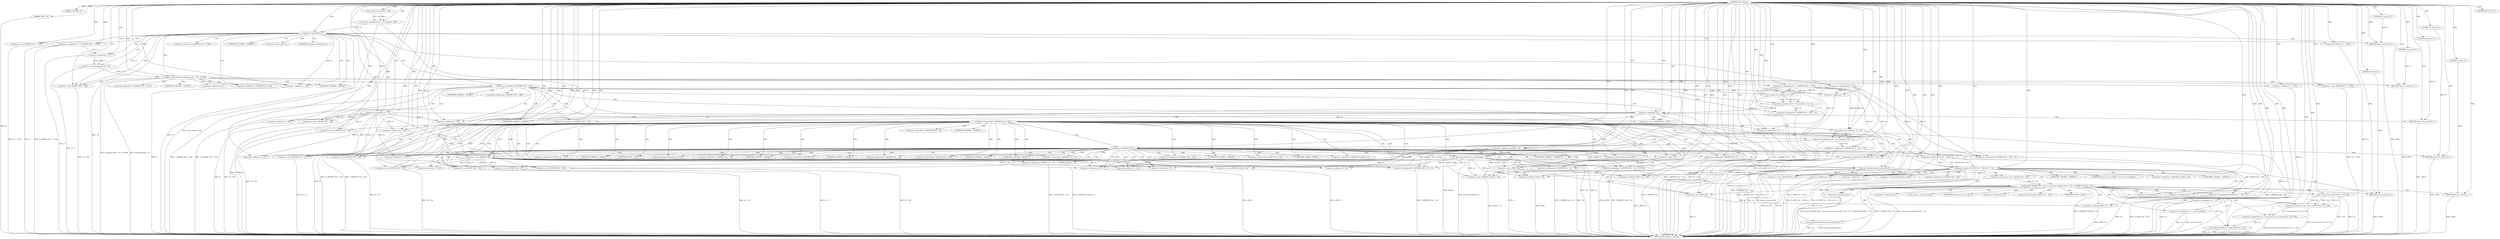 digraph tftp_connect {  
"1000111" [label = "(METHOD,tftp_connect)" ]
"1000379" [label = "(METHOD_RETURN,int __fastcall)" ]
"1000112" [label = "(PARAM,_DWORD *a1)" ]
"1000113" [label = "(PARAM,_BYTE *a2)" ]
"1000125" [label = "(<operator>.assignment,v4 = Curl_ccalloc(1, 336))" ]
"1000127" [label = "(Curl_ccalloc,Curl_ccalloc(1, 336))" ]
"1000130" [label = "(<operator>.assignment,a1[188] = v4)" ]
"1000136" [label = "(<operator>.logicalNot,!v4)" ]
"1000138" [label = "(RETURN,return 27;,return 27;)" ]
"1000139" [label = "(LITERAL,27,return 27;)" ]
"1000140" [label = "(<operator>.assignment,v6 = v4)" ]
"1000143" [label = "(<operator>.assignment,v7 = *(_DWORD *)(*a1 + 1576))" ]
"1000146" [label = "(<operator>.cast,(_DWORD *)(*a1 + 1576))" ]
"1000148" [label = "(<operator>.addition,*a1 + 1576)" ]
"1000153" [label = "(IDENTIFIER,v7,if ( v7 ))" ]
"1000156" [label = "(<operator>.greaterThan,(unsigned int)(v7 - 8) > 0xFFB0)" ]
"1000157" [label = "(<operator>.cast,(unsigned int)(v7 - 8))" ]
"1000159" [label = "(<operator>.subtraction,v7 - 8)" ]
"1000163" [label = "(RETURN,return 71;,return 71;)" ]
"1000164" [label = "(LITERAL,71,return 71;)" ]
"1000165" [label = "(<operator>.assignment,v8 = *(_DWORD *)(*a1 + 1576))" ]
"1000168" [label = "(<operator>.cast,(_DWORD *)(*a1 + 1576))" ]
"1000170" [label = "(<operator>.addition,*a1 + 1576)" ]
"1000176" [label = "(<operator>.assignment,v8 = 512)" ]
"1000180" [label = "(<operator>.logicalNot,!*(_DWORD *)(v4 + 328))" ]
"1000182" [label = "(<operator>.cast,(_DWORD *)(v4 + 328))" ]
"1000184" [label = "(<operator>.addition,v4 + 328)" ]
"1000188" [label = "(<operator>.assignment,v9 = Curl_ccalloc(1u, v8 + 4))" ]
"1000190" [label = "(Curl_ccalloc,Curl_ccalloc(1u, v8 + 4))" ]
"1000192" [label = "(<operator>.addition,v8 + 4)" ]
"1000195" [label = "(<operator>.assignment,*(_DWORD *)(v6 + 328) = v9)" ]
"1000197" [label = "(<operator>.cast,(_DWORD *)(v6 + 328))" ]
"1000199" [label = "(<operator>.addition,v6 + 328)" ]
"1000204" [label = "(<operator>.logicalNot,!v9)" ]
"1000206" [label = "(RETURN,return 27;,return 27;)" ]
"1000207" [label = "(LITERAL,27,return 27;)" ]
"1000209" [label = "(<operator>.logicalNot,!*(_DWORD *)(v6 + 332))" ]
"1000211" [label = "(<operator>.cast,(_DWORD *)(v6 + 332))" ]
"1000213" [label = "(<operator>.addition,v6 + 332)" ]
"1000217" [label = "(<operator>.assignment,v10 = Curl_ccalloc(1u, v8 + 4))" ]
"1000219" [label = "(Curl_ccalloc,Curl_ccalloc(1u, v8 + 4))" ]
"1000221" [label = "(<operator>.addition,v8 + 4)" ]
"1000224" [label = "(<operator>.assignment,*(_DWORD *)(v6 + 332) = v10)" ]
"1000226" [label = "(<operator>.cast,(_DWORD *)(v6 + 332))" ]
"1000228" [label = "(<operator>.addition,v6 + 332)" ]
"1000233" [label = "(<operator>.logicalNot,!v10)" ]
"1000235" [label = "(RETURN,return 27;,return 27;)" ]
"1000236" [label = "(LITERAL,27,return 27;)" ]
"1000237" [label = "(Curl_conncontrol,Curl_conncontrol(a1, 1))" ]
"1000240" [label = "(<operator>.assignment,*(_DWORD *)(v6 + 16) = a1)" ]
"1000242" [label = "(<operator>.cast,(_DWORD *)(v6 + 16))" ]
"1000244" [label = "(<operator>.addition,v6 + 16)" ]
"1000248" [label = "(<operator>.assignment,*(_DWORD *)(v6 + 20) = a1[105])" ]
"1000250" [label = "(<operator>.cast,(_DWORD *)(v6 + 20))" ]
"1000252" [label = "(<operator>.addition,v6 + 20)" ]
"1000258" [label = "(<operator>.assignment,*(_DWORD *)v6 = 0)" ]
"1000260" [label = "(<operator>.cast,(_DWORD *)v6)" ]
"1000264" [label = "(<operator>.assignment,*(_DWORD *)(v6 + 8) = -100)" ]
"1000266" [label = "(<operator>.cast,(_DWORD *)(v6 + 8))" ]
"1000268" [label = "(<operator>.addition,v6 + 8)" ]
"1000271" [label = "(<operator>.minus,-100)" ]
"1000273" [label = "(<operator>.assignment,*(_DWORD *)(v6 + 320) = v8)" ]
"1000275" [label = "(<operator>.cast,(_DWORD *)(v6 + 320))" ]
"1000277" [label = "(<operator>.addition,v6 + 320)" ]
"1000281" [label = "(<operator>.assignment,*(_DWORD *)(v6 + 324) = v8)" ]
"1000283" [label = "(<operator>.cast,(_DWORD *)(v6 + 324))" ]
"1000285" [label = "(<operator>.addition,v6 + 324)" ]
"1000289" [label = "(<operator>.assignment,*(_WORD *)(v6 + 52) = *(_DWORD *)(a1[20] + 4))" ]
"1000291" [label = "(<operator>.cast,(_WORD *)(v6 + 52))" ]
"1000293" [label = "(<operator>.addition,v6 + 52)" ]
"1000297" [label = "(<operator>.cast,(_DWORD *)(a1[20] + 4))" ]
"1000299" [label = "(<operator>.addition,a1[20] + 4)" ]
"1000304" [label = "(tftp_set_timeouts,tftp_set_timeouts(v6))" ]
"1000307" [label = "(<operator>.equals,(*((_BYTE *)a1 + 591) & 2) == 0)" ]
"1000308" [label = "(<operator>.and,*((_BYTE *)a1 + 591) & 2)" ]
"1000310" [label = "(<operator>.addition,(_BYTE *)a1 + 591)" ]
"1000311" [label = "(<operator>.cast,(_BYTE *)a1)" ]
"1000319" [label = "(bind,bind(*(_DWORD *)(v6 + 20), (const struct sockaddr *)(v6 + 52), *(_DWORD *)(a1[20] + 16)))" ]
"1000321" [label = "(<operator>.cast,(_DWORD *)(v6 + 20))" ]
"1000323" [label = "(<operator>.addition,v6 + 20)" ]
"1000326" [label = "(<operator>.cast,(const struct sockaddr *)(v6 + 52))" ]
"1000328" [label = "(<operator>.addition,v6 + 52)" ]
"1000332" [label = "(<operator>.cast,(_DWORD *)(a1[20] + 16))" ]
"1000334" [label = "(<operator>.addition,a1[20] + 16)" ]
"1000340" [label = "(<operator>.assignment,v11 = *a1)" ]
"1000344" [label = "(<operator>.assignment,v12 = _errno_location())" ]
"1000347" [label = "(<operator>.assignment,v13 = (const char *)Curl_strerror(*v12, v14, 128))" ]
"1000349" [label = "(<operator>.cast,(const char *)Curl_strerror(*v12, v14, 128))" ]
"1000351" [label = "(Curl_strerror,Curl_strerror(*v12, v14, 128))" ]
"1000356" [label = "(Curl_failf,Curl_failf(v11, \"bind() failed; %s\", v13))" ]
"1000360" [label = "(RETURN,return 7;,return 7;)" ]
"1000361" [label = "(LITERAL,7,return 7;)" ]
"1000362" [label = "(<operators>.assignmentOr,*((_BYTE *)a1 + 591) |= 2u)" ]
"1000364" [label = "(<operator>.addition,(_BYTE *)a1 + 591)" ]
"1000365" [label = "(<operator>.cast,(_BYTE *)a1)" ]
"1000370" [label = "(Curl_pgrsStartNow,Curl_pgrsStartNow(*a1))" ]
"1000373" [label = "(<operator>.assignment,*a2 = 1)" ]
"1000377" [label = "(RETURN,return 0;,return 0;)" ]
"1000378" [label = "(LITERAL,0,return 0;)" ]
"1000145" [label = "(<operator>.indirection,*(_DWORD *)(*a1 + 1576))" ]
"1000147" [label = "(UNKNOWN,_DWORD *,_DWORD *)" ]
"1000149" [label = "(<operator>.indirection,*a1)" ]
"1000158" [label = "(UNKNOWN,unsigned int,unsigned int)" ]
"1000167" [label = "(<operator>.indirection,*(_DWORD *)(*a1 + 1576))" ]
"1000169" [label = "(UNKNOWN,_DWORD *,_DWORD *)" ]
"1000171" [label = "(<operator>.indirection,*a1)" ]
"1000181" [label = "(<operator>.indirection,*(_DWORD *)(v4 + 328))" ]
"1000183" [label = "(UNKNOWN,_DWORD *,_DWORD *)" ]
"1000196" [label = "(<operator>.indirection,*(_DWORD *)(v6 + 328))" ]
"1000198" [label = "(UNKNOWN,_DWORD *,_DWORD *)" ]
"1000210" [label = "(<operator>.indirection,*(_DWORD *)(v6 + 332))" ]
"1000212" [label = "(UNKNOWN,_DWORD *,_DWORD *)" ]
"1000225" [label = "(<operator>.indirection,*(_DWORD *)(v6 + 332))" ]
"1000227" [label = "(UNKNOWN,_DWORD *,_DWORD *)" ]
"1000241" [label = "(<operator>.indirection,*(_DWORD *)(v6 + 16))" ]
"1000243" [label = "(UNKNOWN,_DWORD *,_DWORD *)" ]
"1000249" [label = "(<operator>.indirection,*(_DWORD *)(v6 + 20))" ]
"1000251" [label = "(UNKNOWN,_DWORD *,_DWORD *)" ]
"1000255" [label = "(<operator>.indirectIndexAccess,a1[105])" ]
"1000259" [label = "(<operator>.indirection,*(_DWORD *)v6)" ]
"1000261" [label = "(UNKNOWN,_DWORD *,_DWORD *)" ]
"1000265" [label = "(<operator>.indirection,*(_DWORD *)(v6 + 8))" ]
"1000267" [label = "(UNKNOWN,_DWORD *,_DWORD *)" ]
"1000274" [label = "(<operator>.indirection,*(_DWORD *)(v6 + 320))" ]
"1000276" [label = "(UNKNOWN,_DWORD *,_DWORD *)" ]
"1000282" [label = "(<operator>.indirection,*(_DWORD *)(v6 + 324))" ]
"1000284" [label = "(UNKNOWN,_DWORD *,_DWORD *)" ]
"1000290" [label = "(<operator>.indirection,*(_WORD *)(v6 + 52))" ]
"1000292" [label = "(UNKNOWN,_WORD *,_WORD *)" ]
"1000296" [label = "(<operator>.indirection,*(_DWORD *)(a1[20] + 4))" ]
"1000298" [label = "(UNKNOWN,_DWORD *,_DWORD *)" ]
"1000300" [label = "(<operator>.indirectIndexAccess,a1[20])" ]
"1000309" [label = "(<operator>.indirection,*((_BYTE *)a1 + 591))" ]
"1000312" [label = "(UNKNOWN,_BYTE *,_BYTE *)" ]
"1000320" [label = "(<operator>.indirection,*(_DWORD *)(v6 + 20))" ]
"1000322" [label = "(UNKNOWN,_DWORD *,_DWORD *)" ]
"1000327" [label = "(UNKNOWN,const struct sockaddr *,const struct sockaddr *)" ]
"1000331" [label = "(<operator>.indirection,*(_DWORD *)(a1[20] + 16))" ]
"1000333" [label = "(UNKNOWN,_DWORD *,_DWORD *)" ]
"1000335" [label = "(<operator>.indirectIndexAccess,a1[20])" ]
"1000342" [label = "(<operator>.indirection,*a1)" ]
"1000346" [label = "(_errno_location,_errno_location())" ]
"1000350" [label = "(UNKNOWN,const char *,const char *)" ]
"1000352" [label = "(<operator>.indirection,*v12)" ]
"1000363" [label = "(<operator>.indirection,*((_BYTE *)a1 + 591))" ]
"1000366" [label = "(UNKNOWN,_BYTE *,_BYTE *)" ]
"1000371" [label = "(<operator>.indirection,*a1)" ]
"1000374" [label = "(<operator>.indirection,*a2)" ]
  "1000360" -> "1000379"  [ label = "DDG: <RET>"] 
  "1000138" -> "1000379"  [ label = "DDG: <RET>"] 
  "1000377" -> "1000379"  [ label = "DDG: <RET>"] 
  "1000163" -> "1000379"  [ label = "DDG: <RET>"] 
  "1000206" -> "1000379"  [ label = "DDG: <RET>"] 
  "1000235" -> "1000379"  [ label = "DDG: <RET>"] 
  "1000370" -> "1000379"  [ label = "DDG: Curl_pgrsStartNow(*a1)"] 
  "1000319" -> "1000379"  [ label = "DDG: *(_DWORD *)(a1[20] + 16)"] 
  "1000180" -> "1000379"  [ label = "DDG: *(_DWORD *)(v4 + 328)"] 
  "1000165" -> "1000379"  [ label = "DDG: *(_DWORD *)(*a1 + 1576)"] 
  "1000143" -> "1000379"  [ label = "DDG: v7"] 
  "1000136" -> "1000379"  [ label = "DDG: !v4"] 
  "1000340" -> "1000379"  [ label = "DDG: *a1"] 
  "1000373" -> "1000379"  [ label = "DDG: *a2"] 
  "1000204" -> "1000379"  [ label = "DDG: v9"] 
  "1000199" -> "1000379"  [ label = "DDG: v6"] 
  "1000113" -> "1000379"  [ label = "DDG: a2"] 
  "1000334" -> "1000379"  [ label = "DDG: a1[20]"] 
  "1000307" -> "1000379"  [ label = "DDG: (*((_BYTE *)a1 + 591) & 2) == 0"] 
  "1000197" -> "1000379"  [ label = "DDG: v6 + 328"] 
  "1000125" -> "1000379"  [ label = "DDG: Curl_ccalloc(1, 336)"] 
  "1000351" -> "1000379"  [ label = "DDG: *v12"] 
  "1000242" -> "1000379"  [ label = "DDG: v6 + 16"] 
  "1000258" -> "1000379"  [ label = "DDG: *(_DWORD *)v6"] 
  "1000319" -> "1000379"  [ label = "DDG: bind(*(_DWORD *)(v6 + 20), (const struct sockaddr *)(v6 + 52), *(_DWORD *)(a1[20] + 16))"] 
  "1000233" -> "1000379"  [ label = "DDG: !v10"] 
  "1000264" -> "1000379"  [ label = "DDG: *(_DWORD *)(v6 + 8)"] 
  "1000307" -> "1000379"  [ label = "DDG: *((_BYTE *)a1 + 591) & 2"] 
  "1000140" -> "1000379"  [ label = "DDG: v4"] 
  "1000182" -> "1000379"  [ label = "DDG: v4 + 328"] 
  "1000211" -> "1000379"  [ label = "DDG: v6 + 332"] 
  "1000349" -> "1000379"  [ label = "DDG: Curl_strerror(*v12, v14, 128)"] 
  "1000156" -> "1000379"  [ label = "DDG: (unsigned int)(v7 - 8)"] 
  "1000332" -> "1000379"  [ label = "DDG: a1[20] + 16"] 
  "1000321" -> "1000379"  [ label = "DDG: v6 + 20"] 
  "1000311" -> "1000379"  [ label = "DDG: a1"] 
  "1000228" -> "1000379"  [ label = "DDG: v6"] 
  "1000289" -> "1000379"  [ label = "DDG: *(_WORD *)(v6 + 52)"] 
  "1000219" -> "1000379"  [ label = "DDG: v8 + 4"] 
  "1000233" -> "1000379"  [ label = "DDG: v10"] 
  "1000356" -> "1000379"  [ label = "DDG: Curl_failf(v11, \"bind() failed; %s\", v13)"] 
  "1000289" -> "1000379"  [ label = "DDG: *(_DWORD *)(a1[20] + 4)"] 
  "1000319" -> "1000379"  [ label = "DDG: *(_DWORD *)(v6 + 20)"] 
  "1000273" -> "1000379"  [ label = "DDG: *(_DWORD *)(v6 + 320)"] 
  "1000136" -> "1000379"  [ label = "DDG: v4"] 
  "1000240" -> "1000379"  [ label = "DDG: *(_DWORD *)(v6 + 16)"] 
  "1000266" -> "1000379"  [ label = "DDG: v6 + 8"] 
  "1000364" -> "1000379"  [ label = "DDG: (_BYTE *)a1"] 
  "1000148" -> "1000379"  [ label = "DDG: *a1"] 
  "1000180" -> "1000379"  [ label = "DDG: !*(_DWORD *)(v4 + 328)"] 
  "1000344" -> "1000379"  [ label = "DDG: v12"] 
  "1000204" -> "1000379"  [ label = "DDG: !v9"] 
  "1000146" -> "1000379"  [ label = "DDG: *a1 + 1576"] 
  "1000281" -> "1000379"  [ label = "DDG: *(_DWORD *)(v6 + 324)"] 
  "1000188" -> "1000379"  [ label = "DDG: Curl_ccalloc(1u, v8 + 4)"] 
  "1000237" -> "1000379"  [ label = "DDG: Curl_conncontrol(a1, 1)"] 
  "1000275" -> "1000379"  [ label = "DDG: v6 + 320"] 
  "1000264" -> "1000379"  [ label = "DDG: -100"] 
  "1000304" -> "1000379"  [ label = "DDG: tftp_set_timeouts(v6)"] 
  "1000344" -> "1000379"  [ label = "DDG: _errno_location()"] 
  "1000365" -> "1000379"  [ label = "DDG: a1"] 
  "1000291" -> "1000379"  [ label = "DDG: v6 + 52"] 
  "1000248" -> "1000379"  [ label = "DDG: a1[105]"] 
  "1000184" -> "1000379"  [ label = "DDG: v4"] 
  "1000356" -> "1000379"  [ label = "DDG: v13"] 
  "1000221" -> "1000379"  [ label = "DDG: v8"] 
  "1000157" -> "1000379"  [ label = "DDG: v7 - 8"] 
  "1000281" -> "1000379"  [ label = "DDG: v8"] 
  "1000192" -> "1000379"  [ label = "DDG: v8"] 
  "1000130" -> "1000379"  [ label = "DDG: a1[188]"] 
  "1000248" -> "1000379"  [ label = "DDG: *(_DWORD *)(v6 + 20)"] 
  "1000168" -> "1000379"  [ label = "DDG: *a1 + 1576"] 
  "1000250" -> "1000379"  [ label = "DDG: v6 + 20"] 
  "1000224" -> "1000379"  [ label = "DDG: *(_DWORD *)(v6 + 332)"] 
  "1000310" -> "1000379"  [ label = "DDG: (_BYTE *)a1"] 
  "1000347" -> "1000379"  [ label = "DDG: (const char *)Curl_strerror(*v12, v14, 128)"] 
  "1000170" -> "1000379"  [ label = "DDG: *a1"] 
  "1000209" -> "1000379"  [ label = "DDG: !*(_DWORD *)(v6 + 332)"] 
  "1000140" -> "1000379"  [ label = "DDG: v6"] 
  "1000190" -> "1000379"  [ label = "DDG: v8 + 4"] 
  "1000156" -> "1000379"  [ label = "DDG: (unsigned int)(v7 - 8) > 0xFFB0"] 
  "1000326" -> "1000379"  [ label = "DDG: v6 + 52"] 
  "1000299" -> "1000379"  [ label = "DDG: a1[20]"] 
  "1000226" -> "1000379"  [ label = "DDG: v6 + 332"] 
  "1000328" -> "1000379"  [ label = "DDG: v6"] 
  "1000195" -> "1000379"  [ label = "DDG: *(_DWORD *)(v6 + 328)"] 
  "1000297" -> "1000379"  [ label = "DDG: a1[20] + 4"] 
  "1000351" -> "1000379"  [ label = "DDG: v14"] 
  "1000362" -> "1000379"  [ label = "DDG: *((_BYTE *)a1 + 591)"] 
  "1000143" -> "1000379"  [ label = "DDG: *(_DWORD *)(*a1 + 1576)"] 
  "1000304" -> "1000379"  [ label = "DDG: v6"] 
  "1000356" -> "1000379"  [ label = "DDG: v11"] 
  "1000209" -> "1000379"  [ label = "DDG: *(_DWORD *)(v6 + 332)"] 
  "1000159" -> "1000379"  [ label = "DDG: v7"] 
  "1000308" -> "1000379"  [ label = "DDG: *((_BYTE *)a1 + 591)"] 
  "1000319" -> "1000379"  [ label = "DDG: (const struct sockaddr *)(v6 + 52)"] 
  "1000370" -> "1000379"  [ label = "DDG: *a1"] 
  "1000283" -> "1000379"  [ label = "DDG: v6 + 324"] 
  "1000217" -> "1000379"  [ label = "DDG: Curl_ccalloc(1u, v8 + 4)"] 
  "1000111" -> "1000112"  [ label = "DDG: "] 
  "1000111" -> "1000113"  [ label = "DDG: "] 
  "1000127" -> "1000125"  [ label = "DDG: 1"] 
  "1000127" -> "1000125"  [ label = "DDG: 336"] 
  "1000111" -> "1000125"  [ label = "DDG: "] 
  "1000111" -> "1000127"  [ label = "DDG: "] 
  "1000125" -> "1000130"  [ label = "DDG: v4"] 
  "1000111" -> "1000130"  [ label = "DDG: "] 
  "1000111" -> "1000136"  [ label = "DDG: "] 
  "1000125" -> "1000136"  [ label = "DDG: v4"] 
  "1000139" -> "1000138"  [ label = "DDG: 27"] 
  "1000111" -> "1000138"  [ label = "DDG: "] 
  "1000111" -> "1000139"  [ label = "DDG: "] 
  "1000136" -> "1000140"  [ label = "DDG: v4"] 
  "1000111" -> "1000140"  [ label = "DDG: "] 
  "1000111" -> "1000143"  [ label = "DDG: "] 
  "1000111" -> "1000146"  [ label = "DDG: "] 
  "1000111" -> "1000148"  [ label = "DDG: "] 
  "1000111" -> "1000153"  [ label = "DDG: "] 
  "1000157" -> "1000156"  [ label = "DDG: v7 - 8"] 
  "1000159" -> "1000157"  [ label = "DDG: v7"] 
  "1000159" -> "1000157"  [ label = "DDG: 8"] 
  "1000143" -> "1000159"  [ label = "DDG: v7"] 
  "1000111" -> "1000159"  [ label = "DDG: "] 
  "1000111" -> "1000156"  [ label = "DDG: "] 
  "1000164" -> "1000163"  [ label = "DDG: 71"] 
  "1000111" -> "1000163"  [ label = "DDG: "] 
  "1000111" -> "1000164"  [ label = "DDG: "] 
  "1000111" -> "1000165"  [ label = "DDG: "] 
  "1000111" -> "1000168"  [ label = "DDG: "] 
  "1000111" -> "1000170"  [ label = "DDG: "] 
  "1000111" -> "1000176"  [ label = "DDG: "] 
  "1000111" -> "1000182"  [ label = "DDG: "] 
  "1000136" -> "1000182"  [ label = "DDG: v4"] 
  "1000111" -> "1000184"  [ label = "DDG: "] 
  "1000136" -> "1000184"  [ label = "DDG: v4"] 
  "1000190" -> "1000188"  [ label = "DDG: 1u"] 
  "1000190" -> "1000188"  [ label = "DDG: v8 + 4"] 
  "1000111" -> "1000188"  [ label = "DDG: "] 
  "1000111" -> "1000190"  [ label = "DDG: "] 
  "1000165" -> "1000190"  [ label = "DDG: v8"] 
  "1000176" -> "1000190"  [ label = "DDG: v8"] 
  "1000165" -> "1000192"  [ label = "DDG: v8"] 
  "1000176" -> "1000192"  [ label = "DDG: v8"] 
  "1000111" -> "1000192"  [ label = "DDG: "] 
  "1000188" -> "1000195"  [ label = "DDG: v9"] 
  "1000111" -> "1000195"  [ label = "DDG: "] 
  "1000140" -> "1000197"  [ label = "DDG: v6"] 
  "1000111" -> "1000197"  [ label = "DDG: "] 
  "1000140" -> "1000199"  [ label = "DDG: v6"] 
  "1000111" -> "1000199"  [ label = "DDG: "] 
  "1000111" -> "1000204"  [ label = "DDG: "] 
  "1000188" -> "1000204"  [ label = "DDG: v9"] 
  "1000207" -> "1000206"  [ label = "DDG: 27"] 
  "1000111" -> "1000206"  [ label = "DDG: "] 
  "1000111" -> "1000207"  [ label = "DDG: "] 
  "1000140" -> "1000211"  [ label = "DDG: v6"] 
  "1000111" -> "1000211"  [ label = "DDG: "] 
  "1000140" -> "1000213"  [ label = "DDG: v6"] 
  "1000111" -> "1000213"  [ label = "DDG: "] 
  "1000219" -> "1000217"  [ label = "DDG: 1u"] 
  "1000219" -> "1000217"  [ label = "DDG: v8 + 4"] 
  "1000111" -> "1000217"  [ label = "DDG: "] 
  "1000111" -> "1000219"  [ label = "DDG: "] 
  "1000165" -> "1000219"  [ label = "DDG: v8"] 
  "1000176" -> "1000219"  [ label = "DDG: v8"] 
  "1000165" -> "1000221"  [ label = "DDG: v8"] 
  "1000176" -> "1000221"  [ label = "DDG: v8"] 
  "1000111" -> "1000221"  [ label = "DDG: "] 
  "1000217" -> "1000224"  [ label = "DDG: v10"] 
  "1000111" -> "1000224"  [ label = "DDG: "] 
  "1000111" -> "1000226"  [ label = "DDG: "] 
  "1000140" -> "1000226"  [ label = "DDG: v6"] 
  "1000111" -> "1000228"  [ label = "DDG: "] 
  "1000140" -> "1000228"  [ label = "DDG: v6"] 
  "1000111" -> "1000233"  [ label = "DDG: "] 
  "1000217" -> "1000233"  [ label = "DDG: v10"] 
  "1000236" -> "1000235"  [ label = "DDG: 27"] 
  "1000111" -> "1000235"  [ label = "DDG: "] 
  "1000111" -> "1000236"  [ label = "DDG: "] 
  "1000130" -> "1000237"  [ label = "DDG: a1[188]"] 
  "1000111" -> "1000237"  [ label = "DDG: "] 
  "1000130" -> "1000240"  [ label = "DDG: a1[188]"] 
  "1000237" -> "1000240"  [ label = "DDG: a1"] 
  "1000111" -> "1000240"  [ label = "DDG: "] 
  "1000111" -> "1000242"  [ label = "DDG: "] 
  "1000140" -> "1000242"  [ label = "DDG: v6"] 
  "1000111" -> "1000244"  [ label = "DDG: "] 
  "1000140" -> "1000244"  [ label = "DDG: v6"] 
  "1000130" -> "1000248"  [ label = "DDG: a1[188]"] 
  "1000237" -> "1000248"  [ label = "DDG: a1"] 
  "1000111" -> "1000248"  [ label = "DDG: "] 
  "1000111" -> "1000250"  [ label = "DDG: "] 
  "1000140" -> "1000250"  [ label = "DDG: v6"] 
  "1000111" -> "1000252"  [ label = "DDG: "] 
  "1000140" -> "1000252"  [ label = "DDG: v6"] 
  "1000111" -> "1000258"  [ label = "DDG: "] 
  "1000111" -> "1000260"  [ label = "DDG: "] 
  "1000140" -> "1000260"  [ label = "DDG: v6"] 
  "1000271" -> "1000264"  [ label = "DDG: 100"] 
  "1000260" -> "1000266"  [ label = "DDG: v6"] 
  "1000111" -> "1000266"  [ label = "DDG: "] 
  "1000260" -> "1000268"  [ label = "DDG: v6"] 
  "1000111" -> "1000268"  [ label = "DDG: "] 
  "1000111" -> "1000271"  [ label = "DDG: "] 
  "1000165" -> "1000273"  [ label = "DDG: v8"] 
  "1000176" -> "1000273"  [ label = "DDG: v8"] 
  "1000111" -> "1000273"  [ label = "DDG: "] 
  "1000111" -> "1000275"  [ label = "DDG: "] 
  "1000260" -> "1000275"  [ label = "DDG: v6"] 
  "1000111" -> "1000277"  [ label = "DDG: "] 
  "1000260" -> "1000277"  [ label = "DDG: v6"] 
  "1000111" -> "1000281"  [ label = "DDG: "] 
  "1000165" -> "1000281"  [ label = "DDG: v8"] 
  "1000176" -> "1000281"  [ label = "DDG: v8"] 
  "1000111" -> "1000283"  [ label = "DDG: "] 
  "1000260" -> "1000283"  [ label = "DDG: v6"] 
  "1000111" -> "1000285"  [ label = "DDG: "] 
  "1000260" -> "1000285"  [ label = "DDG: v6"] 
  "1000111" -> "1000291"  [ label = "DDG: "] 
  "1000260" -> "1000291"  [ label = "DDG: v6"] 
  "1000111" -> "1000293"  [ label = "DDG: "] 
  "1000260" -> "1000293"  [ label = "DDG: v6"] 
  "1000130" -> "1000297"  [ label = "DDG: a1[188]"] 
  "1000237" -> "1000297"  [ label = "DDG: a1"] 
  "1000111" -> "1000297"  [ label = "DDG: "] 
  "1000130" -> "1000299"  [ label = "DDG: a1[188]"] 
  "1000237" -> "1000299"  [ label = "DDG: a1"] 
  "1000111" -> "1000299"  [ label = "DDG: "] 
  "1000111" -> "1000304"  [ label = "DDG: "] 
  "1000260" -> "1000304"  [ label = "DDG: v6"] 
  "1000308" -> "1000307"  [ label = "DDG: *((_BYTE *)a1 + 591)"] 
  "1000308" -> "1000307"  [ label = "DDG: 2"] 
  "1000311" -> "1000310"  [ label = "DDG: a1"] 
  "1000130" -> "1000311"  [ label = "DDG: a1[188]"] 
  "1000111" -> "1000311"  [ label = "DDG: "] 
  "1000237" -> "1000311"  [ label = "DDG: a1"] 
  "1000111" -> "1000310"  [ label = "DDG: "] 
  "1000111" -> "1000308"  [ label = "DDG: "] 
  "1000111" -> "1000307"  [ label = "DDG: "] 
  "1000248" -> "1000319"  [ label = "DDG: *(_DWORD *)(v6 + 20)"] 
  "1000304" -> "1000321"  [ label = "DDG: v6"] 
  "1000111" -> "1000321"  [ label = "DDG: "] 
  "1000304" -> "1000323"  [ label = "DDG: v6"] 
  "1000111" -> "1000323"  [ label = "DDG: "] 
  "1000326" -> "1000319"  [ label = "DDG: v6 + 52"] 
  "1000111" -> "1000326"  [ label = "DDG: "] 
  "1000304" -> "1000326"  [ label = "DDG: v6"] 
  "1000111" -> "1000328"  [ label = "DDG: "] 
  "1000304" -> "1000328"  [ label = "DDG: v6"] 
  "1000311" -> "1000332"  [ label = "DDG: a1"] 
  "1000130" -> "1000332"  [ label = "DDG: a1[188]"] 
  "1000237" -> "1000332"  [ label = "DDG: a1"] 
  "1000111" -> "1000332"  [ label = "DDG: "] 
  "1000311" -> "1000334"  [ label = "DDG: a1"] 
  "1000130" -> "1000334"  [ label = "DDG: a1[188]"] 
  "1000237" -> "1000334"  [ label = "DDG: a1"] 
  "1000111" -> "1000334"  [ label = "DDG: "] 
  "1000111" -> "1000340"  [ label = "DDG: "] 
  "1000111" -> "1000344"  [ label = "DDG: "] 
  "1000349" -> "1000347"  [ label = "DDG: Curl_strerror(*v12, v14, 128)"] 
  "1000111" -> "1000347"  [ label = "DDG: "] 
  "1000351" -> "1000349"  [ label = "DDG: *v12"] 
  "1000351" -> "1000349"  [ label = "DDG: v14"] 
  "1000351" -> "1000349"  [ label = "DDG: 128"] 
  "1000111" -> "1000351"  [ label = "DDG: "] 
  "1000340" -> "1000356"  [ label = "DDG: v11"] 
  "1000111" -> "1000356"  [ label = "DDG: "] 
  "1000347" -> "1000356"  [ label = "DDG: v13"] 
  "1000361" -> "1000360"  [ label = "DDG: 7"] 
  "1000111" -> "1000360"  [ label = "DDG: "] 
  "1000111" -> "1000361"  [ label = "DDG: "] 
  "1000111" -> "1000362"  [ label = "DDG: "] 
  "1000308" -> "1000362"  [ label = "DDG: *((_BYTE *)a1 + 591)"] 
  "1000365" -> "1000364"  [ label = "DDG: a1"] 
  "1000311" -> "1000365"  [ label = "DDG: a1"] 
  "1000130" -> "1000365"  [ label = "DDG: a1[188]"] 
  "1000111" -> "1000365"  [ label = "DDG: "] 
  "1000237" -> "1000365"  [ label = "DDG: a1"] 
  "1000111" -> "1000364"  [ label = "DDG: "] 
  "1000111" -> "1000373"  [ label = "DDG: "] 
  "1000378" -> "1000377"  [ label = "DDG: 0"] 
  "1000111" -> "1000377"  [ label = "DDG: "] 
  "1000111" -> "1000378"  [ label = "DDG: "] 
  "1000136" -> "1000143"  [ label = "CDG: "] 
  "1000136" -> "1000140"  [ label = "CDG: "] 
  "1000136" -> "1000138"  [ label = "CDG: "] 
  "1000136" -> "1000149"  [ label = "CDG: "] 
  "1000136" -> "1000148"  [ label = "CDG: "] 
  "1000136" -> "1000147"  [ label = "CDG: "] 
  "1000136" -> "1000146"  [ label = "CDG: "] 
  "1000136" -> "1000145"  [ label = "CDG: "] 
  "1000136" -> "1000159"  [ label = "CDG: "] 
  "1000136" -> "1000158"  [ label = "CDG: "] 
  "1000136" -> "1000157"  [ label = "CDG: "] 
  "1000136" -> "1000156"  [ label = "CDG: "] 
  "1000136" -> "1000176"  [ label = "CDG: "] 
  "1000136" -> "1000184"  [ label = "CDG: "] 
  "1000136" -> "1000183"  [ label = "CDG: "] 
  "1000136" -> "1000182"  [ label = "CDG: "] 
  "1000136" -> "1000181"  [ label = "CDG: "] 
  "1000136" -> "1000180"  [ label = "CDG: "] 
  "1000156" -> "1000171"  [ label = "CDG: "] 
  "1000156" -> "1000170"  [ label = "CDG: "] 
  "1000156" -> "1000169"  [ label = "CDG: "] 
  "1000156" -> "1000168"  [ label = "CDG: "] 
  "1000156" -> "1000167"  [ label = "CDG: "] 
  "1000156" -> "1000165"  [ label = "CDG: "] 
  "1000156" -> "1000163"  [ label = "CDG: "] 
  "1000156" -> "1000184"  [ label = "CDG: "] 
  "1000156" -> "1000183"  [ label = "CDG: "] 
  "1000156" -> "1000182"  [ label = "CDG: "] 
  "1000156" -> "1000181"  [ label = "CDG: "] 
  "1000156" -> "1000180"  [ label = "CDG: "] 
  "1000180" -> "1000192"  [ label = "CDG: "] 
  "1000180" -> "1000190"  [ label = "CDG: "] 
  "1000180" -> "1000188"  [ label = "CDG: "] 
  "1000180" -> "1000204"  [ label = "CDG: "] 
  "1000180" -> "1000199"  [ label = "CDG: "] 
  "1000180" -> "1000198"  [ label = "CDG: "] 
  "1000180" -> "1000197"  [ label = "CDG: "] 
  "1000180" -> "1000196"  [ label = "CDG: "] 
  "1000180" -> "1000195"  [ label = "CDG: "] 
  "1000180" -> "1000213"  [ label = "CDG: "] 
  "1000180" -> "1000212"  [ label = "CDG: "] 
  "1000180" -> "1000211"  [ label = "CDG: "] 
  "1000180" -> "1000210"  [ label = "CDG: "] 
  "1000180" -> "1000209"  [ label = "CDG: "] 
  "1000204" -> "1000206"  [ label = "CDG: "] 
  "1000204" -> "1000213"  [ label = "CDG: "] 
  "1000204" -> "1000212"  [ label = "CDG: "] 
  "1000204" -> "1000211"  [ label = "CDG: "] 
  "1000204" -> "1000210"  [ label = "CDG: "] 
  "1000204" -> "1000209"  [ label = "CDG: "] 
  "1000209" -> "1000224"  [ label = "CDG: "] 
  "1000209" -> "1000221"  [ label = "CDG: "] 
  "1000209" -> "1000219"  [ label = "CDG: "] 
  "1000209" -> "1000217"  [ label = "CDG: "] 
  "1000209" -> "1000240"  [ label = "CDG: "] 
  "1000209" -> "1000237"  [ label = "CDG: "] 
  "1000209" -> "1000233"  [ label = "CDG: "] 
  "1000209" -> "1000228"  [ label = "CDG: "] 
  "1000209" -> "1000227"  [ label = "CDG: "] 
  "1000209" -> "1000226"  [ label = "CDG: "] 
  "1000209" -> "1000225"  [ label = "CDG: "] 
  "1000209" -> "1000255"  [ label = "CDG: "] 
  "1000209" -> "1000252"  [ label = "CDG: "] 
  "1000209" -> "1000251"  [ label = "CDG: "] 
  "1000209" -> "1000250"  [ label = "CDG: "] 
  "1000209" -> "1000249"  [ label = "CDG: "] 
  "1000209" -> "1000248"  [ label = "CDG: "] 
  "1000209" -> "1000244"  [ label = "CDG: "] 
  "1000209" -> "1000243"  [ label = "CDG: "] 
  "1000209" -> "1000242"  [ label = "CDG: "] 
  "1000209" -> "1000241"  [ label = "CDG: "] 
  "1000209" -> "1000271"  [ label = "CDG: "] 
  "1000209" -> "1000268"  [ label = "CDG: "] 
  "1000209" -> "1000267"  [ label = "CDG: "] 
  "1000209" -> "1000266"  [ label = "CDG: "] 
  "1000209" -> "1000265"  [ label = "CDG: "] 
  "1000209" -> "1000264"  [ label = "CDG: "] 
  "1000209" -> "1000261"  [ label = "CDG: "] 
  "1000209" -> "1000260"  [ label = "CDG: "] 
  "1000209" -> "1000259"  [ label = "CDG: "] 
  "1000209" -> "1000258"  [ label = "CDG: "] 
  "1000209" -> "1000285"  [ label = "CDG: "] 
  "1000209" -> "1000284"  [ label = "CDG: "] 
  "1000209" -> "1000283"  [ label = "CDG: "] 
  "1000209" -> "1000282"  [ label = "CDG: "] 
  "1000209" -> "1000281"  [ label = "CDG: "] 
  "1000209" -> "1000277"  [ label = "CDG: "] 
  "1000209" -> "1000276"  [ label = "CDG: "] 
  "1000209" -> "1000275"  [ label = "CDG: "] 
  "1000209" -> "1000274"  [ label = "CDG: "] 
  "1000209" -> "1000273"  [ label = "CDG: "] 
  "1000209" -> "1000304"  [ label = "CDG: "] 
  "1000209" -> "1000300"  [ label = "CDG: "] 
  "1000209" -> "1000299"  [ label = "CDG: "] 
  "1000209" -> "1000298"  [ label = "CDG: "] 
  "1000209" -> "1000297"  [ label = "CDG: "] 
  "1000209" -> "1000296"  [ label = "CDG: "] 
  "1000209" -> "1000293"  [ label = "CDG: "] 
  "1000209" -> "1000292"  [ label = "CDG: "] 
  "1000209" -> "1000291"  [ label = "CDG: "] 
  "1000209" -> "1000290"  [ label = "CDG: "] 
  "1000209" -> "1000289"  [ label = "CDG: "] 
  "1000209" -> "1000312"  [ label = "CDG: "] 
  "1000209" -> "1000311"  [ label = "CDG: "] 
  "1000209" -> "1000310"  [ label = "CDG: "] 
  "1000209" -> "1000309"  [ label = "CDG: "] 
  "1000209" -> "1000308"  [ label = "CDG: "] 
  "1000209" -> "1000307"  [ label = "CDG: "] 
  "1000233" -> "1000240"  [ label = "CDG: "] 
  "1000233" -> "1000237"  [ label = "CDG: "] 
  "1000233" -> "1000235"  [ label = "CDG: "] 
  "1000233" -> "1000255"  [ label = "CDG: "] 
  "1000233" -> "1000252"  [ label = "CDG: "] 
  "1000233" -> "1000251"  [ label = "CDG: "] 
  "1000233" -> "1000250"  [ label = "CDG: "] 
  "1000233" -> "1000249"  [ label = "CDG: "] 
  "1000233" -> "1000248"  [ label = "CDG: "] 
  "1000233" -> "1000244"  [ label = "CDG: "] 
  "1000233" -> "1000243"  [ label = "CDG: "] 
  "1000233" -> "1000242"  [ label = "CDG: "] 
  "1000233" -> "1000241"  [ label = "CDG: "] 
  "1000233" -> "1000271"  [ label = "CDG: "] 
  "1000233" -> "1000268"  [ label = "CDG: "] 
  "1000233" -> "1000267"  [ label = "CDG: "] 
  "1000233" -> "1000266"  [ label = "CDG: "] 
  "1000233" -> "1000265"  [ label = "CDG: "] 
  "1000233" -> "1000264"  [ label = "CDG: "] 
  "1000233" -> "1000261"  [ label = "CDG: "] 
  "1000233" -> "1000260"  [ label = "CDG: "] 
  "1000233" -> "1000259"  [ label = "CDG: "] 
  "1000233" -> "1000258"  [ label = "CDG: "] 
  "1000233" -> "1000285"  [ label = "CDG: "] 
  "1000233" -> "1000284"  [ label = "CDG: "] 
  "1000233" -> "1000283"  [ label = "CDG: "] 
  "1000233" -> "1000282"  [ label = "CDG: "] 
  "1000233" -> "1000281"  [ label = "CDG: "] 
  "1000233" -> "1000277"  [ label = "CDG: "] 
  "1000233" -> "1000276"  [ label = "CDG: "] 
  "1000233" -> "1000275"  [ label = "CDG: "] 
  "1000233" -> "1000274"  [ label = "CDG: "] 
  "1000233" -> "1000273"  [ label = "CDG: "] 
  "1000233" -> "1000304"  [ label = "CDG: "] 
  "1000233" -> "1000300"  [ label = "CDG: "] 
  "1000233" -> "1000299"  [ label = "CDG: "] 
  "1000233" -> "1000298"  [ label = "CDG: "] 
  "1000233" -> "1000297"  [ label = "CDG: "] 
  "1000233" -> "1000296"  [ label = "CDG: "] 
  "1000233" -> "1000293"  [ label = "CDG: "] 
  "1000233" -> "1000292"  [ label = "CDG: "] 
  "1000233" -> "1000291"  [ label = "CDG: "] 
  "1000233" -> "1000290"  [ label = "CDG: "] 
  "1000233" -> "1000289"  [ label = "CDG: "] 
  "1000233" -> "1000312"  [ label = "CDG: "] 
  "1000233" -> "1000311"  [ label = "CDG: "] 
  "1000233" -> "1000310"  [ label = "CDG: "] 
  "1000233" -> "1000309"  [ label = "CDG: "] 
  "1000233" -> "1000308"  [ label = "CDG: "] 
  "1000233" -> "1000307"  [ label = "CDG: "] 
  "1000307" -> "1000320"  [ label = "CDG: "] 
  "1000307" -> "1000319"  [ label = "CDG: "] 
  "1000307" -> "1000335"  [ label = "CDG: "] 
  "1000307" -> "1000334"  [ label = "CDG: "] 
  "1000307" -> "1000333"  [ label = "CDG: "] 
  "1000307" -> "1000332"  [ label = "CDG: "] 
  "1000307" -> "1000331"  [ label = "CDG: "] 
  "1000307" -> "1000328"  [ label = "CDG: "] 
  "1000307" -> "1000327"  [ label = "CDG: "] 
  "1000307" -> "1000326"  [ label = "CDG: "] 
  "1000307" -> "1000323"  [ label = "CDG: "] 
  "1000307" -> "1000322"  [ label = "CDG: "] 
  "1000307" -> "1000321"  [ label = "CDG: "] 
  "1000307" -> "1000377"  [ label = "CDG: "] 
  "1000307" -> "1000374"  [ label = "CDG: "] 
  "1000307" -> "1000373"  [ label = "CDG: "] 
  "1000307" -> "1000371"  [ label = "CDG: "] 
  "1000307" -> "1000370"  [ label = "CDG: "] 
  "1000319" -> "1000352"  [ label = "CDG: "] 
  "1000319" -> "1000351"  [ label = "CDG: "] 
  "1000319" -> "1000350"  [ label = "CDG: "] 
  "1000319" -> "1000349"  [ label = "CDG: "] 
  "1000319" -> "1000347"  [ label = "CDG: "] 
  "1000319" -> "1000346"  [ label = "CDG: "] 
  "1000319" -> "1000344"  [ label = "CDG: "] 
  "1000319" -> "1000342"  [ label = "CDG: "] 
  "1000319" -> "1000340"  [ label = "CDG: "] 
  "1000319" -> "1000366"  [ label = "CDG: "] 
  "1000319" -> "1000365"  [ label = "CDG: "] 
  "1000319" -> "1000364"  [ label = "CDG: "] 
  "1000319" -> "1000363"  [ label = "CDG: "] 
  "1000319" -> "1000362"  [ label = "CDG: "] 
  "1000319" -> "1000360"  [ label = "CDG: "] 
  "1000319" -> "1000356"  [ label = "CDG: "] 
  "1000319" -> "1000377"  [ label = "CDG: "] 
  "1000319" -> "1000374"  [ label = "CDG: "] 
  "1000319" -> "1000373"  [ label = "CDG: "] 
  "1000319" -> "1000371"  [ label = "CDG: "] 
  "1000319" -> "1000370"  [ label = "CDG: "] 
}
